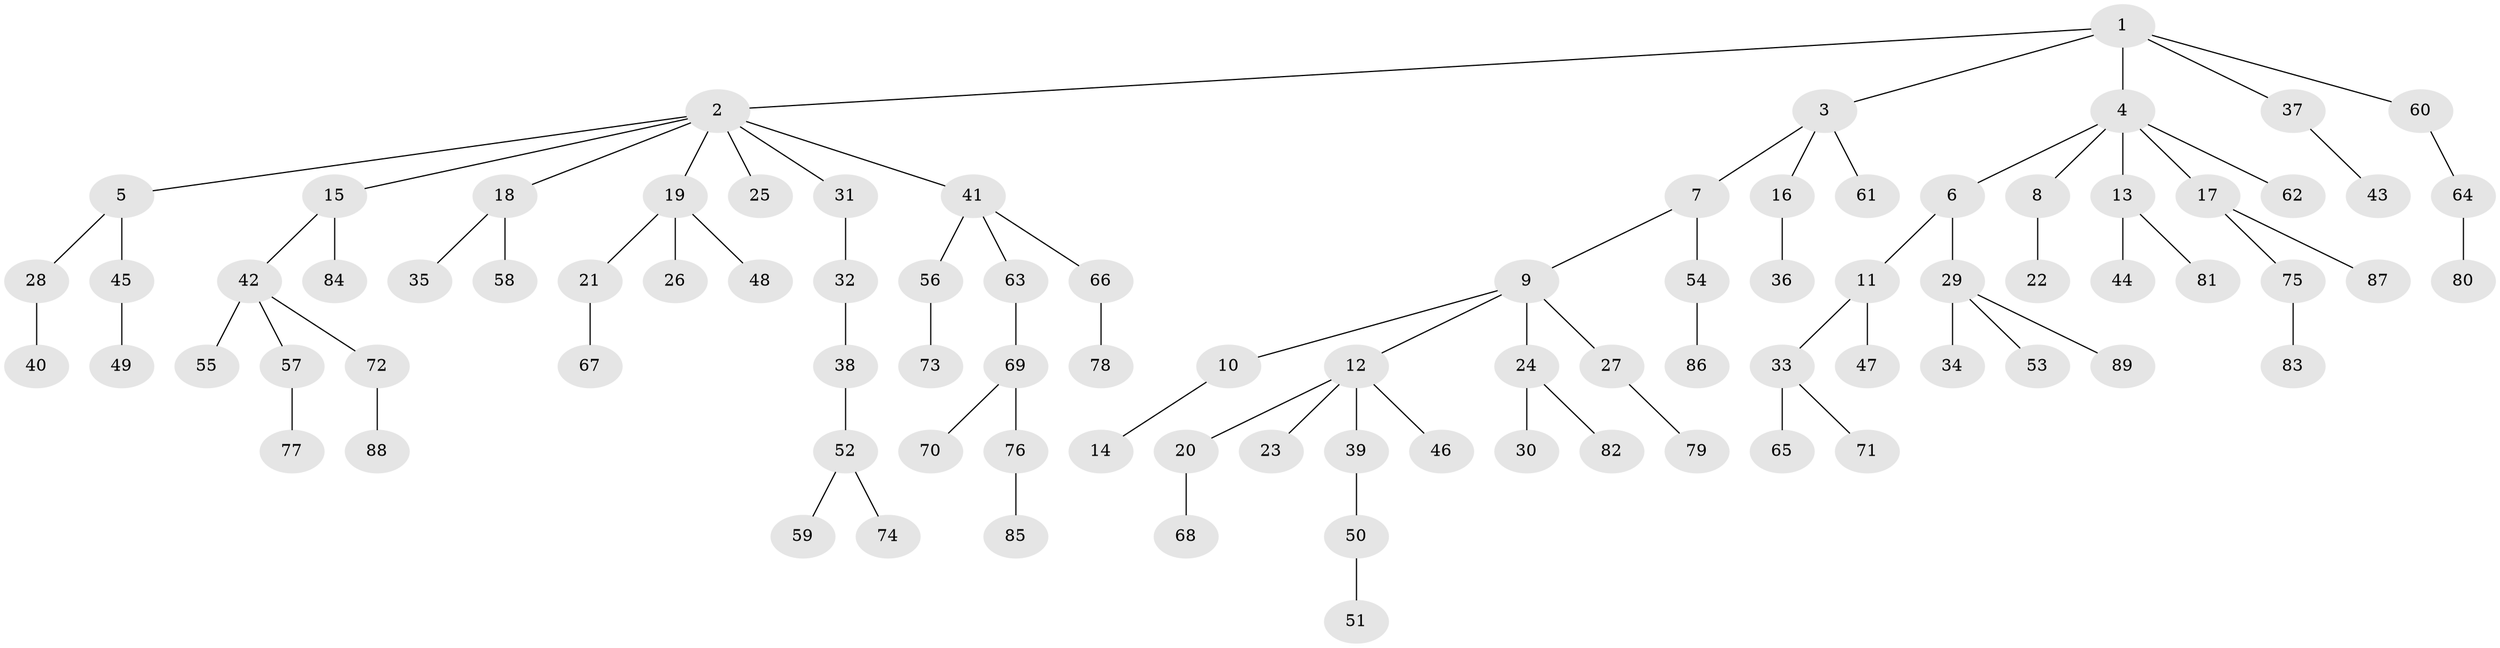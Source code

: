 // coarse degree distribution, {1: 0.6037735849056604, 4: 0.07547169811320754, 2: 0.20754716981132076, 5: 0.05660377358490566, 10: 0.018867924528301886, 3: 0.018867924528301886, 6: 0.018867924528301886}
// Generated by graph-tools (version 1.1) at 2025/55/03/04/25 21:55:46]
// undirected, 89 vertices, 88 edges
graph export_dot {
graph [start="1"]
  node [color=gray90,style=filled];
  1;
  2;
  3;
  4;
  5;
  6;
  7;
  8;
  9;
  10;
  11;
  12;
  13;
  14;
  15;
  16;
  17;
  18;
  19;
  20;
  21;
  22;
  23;
  24;
  25;
  26;
  27;
  28;
  29;
  30;
  31;
  32;
  33;
  34;
  35;
  36;
  37;
  38;
  39;
  40;
  41;
  42;
  43;
  44;
  45;
  46;
  47;
  48;
  49;
  50;
  51;
  52;
  53;
  54;
  55;
  56;
  57;
  58;
  59;
  60;
  61;
  62;
  63;
  64;
  65;
  66;
  67;
  68;
  69;
  70;
  71;
  72;
  73;
  74;
  75;
  76;
  77;
  78;
  79;
  80;
  81;
  82;
  83;
  84;
  85;
  86;
  87;
  88;
  89;
  1 -- 2;
  1 -- 3;
  1 -- 4;
  1 -- 37;
  1 -- 60;
  2 -- 5;
  2 -- 15;
  2 -- 18;
  2 -- 19;
  2 -- 25;
  2 -- 31;
  2 -- 41;
  3 -- 7;
  3 -- 16;
  3 -- 61;
  4 -- 6;
  4 -- 8;
  4 -- 13;
  4 -- 17;
  4 -- 62;
  5 -- 28;
  5 -- 45;
  6 -- 11;
  6 -- 29;
  7 -- 9;
  7 -- 54;
  8 -- 22;
  9 -- 10;
  9 -- 12;
  9 -- 24;
  9 -- 27;
  10 -- 14;
  11 -- 33;
  11 -- 47;
  12 -- 20;
  12 -- 23;
  12 -- 39;
  12 -- 46;
  13 -- 44;
  13 -- 81;
  15 -- 42;
  15 -- 84;
  16 -- 36;
  17 -- 75;
  17 -- 87;
  18 -- 35;
  18 -- 58;
  19 -- 21;
  19 -- 26;
  19 -- 48;
  20 -- 68;
  21 -- 67;
  24 -- 30;
  24 -- 82;
  27 -- 79;
  28 -- 40;
  29 -- 34;
  29 -- 53;
  29 -- 89;
  31 -- 32;
  32 -- 38;
  33 -- 65;
  33 -- 71;
  37 -- 43;
  38 -- 52;
  39 -- 50;
  41 -- 56;
  41 -- 63;
  41 -- 66;
  42 -- 55;
  42 -- 57;
  42 -- 72;
  45 -- 49;
  50 -- 51;
  52 -- 59;
  52 -- 74;
  54 -- 86;
  56 -- 73;
  57 -- 77;
  60 -- 64;
  63 -- 69;
  64 -- 80;
  66 -- 78;
  69 -- 70;
  69 -- 76;
  72 -- 88;
  75 -- 83;
  76 -- 85;
}
